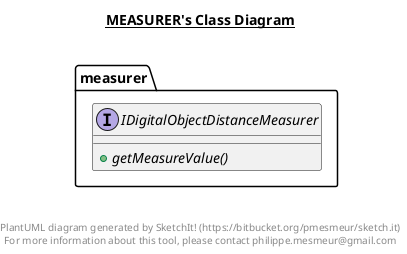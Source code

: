 @startuml

title __MEASURER's Class Diagram__\n

  namespace measurer {
    interface measurer.IDigitalObjectDistanceMeasurer {
        {abstract} + getMeasureValue()
    }
  }
  



right footer


PlantUML diagram generated by SketchIt! (https://bitbucket.org/pmesmeur/sketch.it)
For more information about this tool, please contact philippe.mesmeur@gmail.com
endfooter

@enduml
